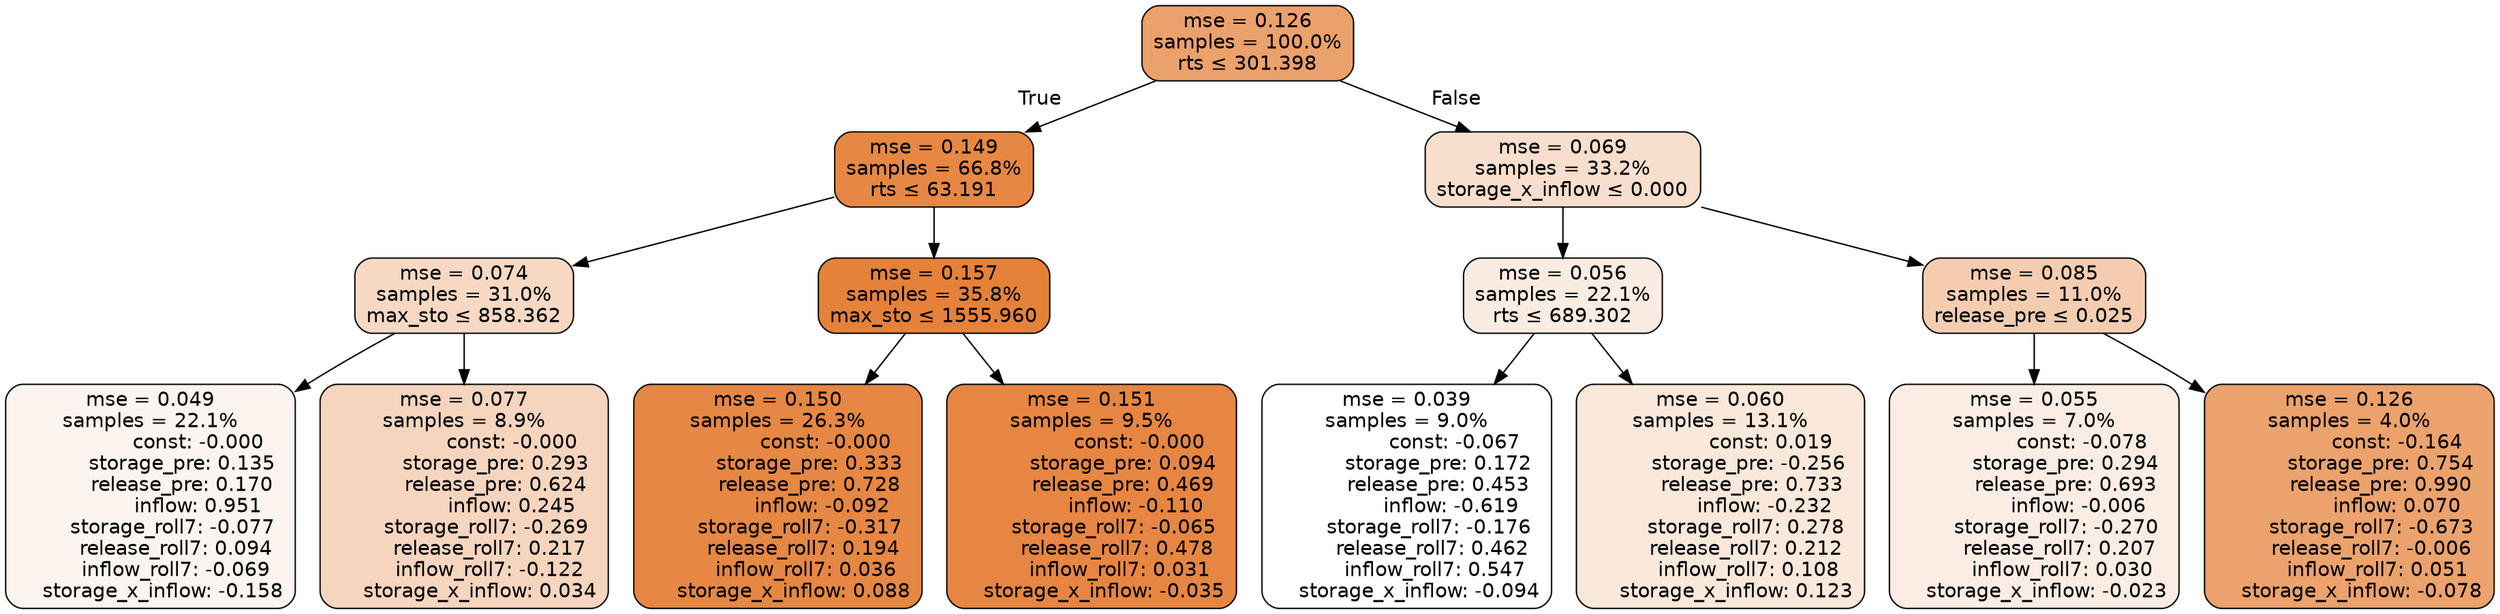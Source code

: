 digraph tree {
bgcolor="transparent"
node [shape=rectangle, style="filled, rounded", color="black", fontname=helvetica] ;
edge [fontname=helvetica] ;
	"0" [label="mse = 0.126
samples = 100.0%
rts &le; 301.398", fillcolor="#eba16c"]
	"1" [label="mse = 0.149
samples = 66.8%
rts &le; 63.191", fillcolor="#e68844"]
	"2" [label="mse = 0.074
samples = 31.0%
max_sto &le; 858.362", fillcolor="#f7d8c3"]
	"3" [label="mse = 0.049
samples = 22.1%
               const: -0.000
          storage_pre: 0.135
          release_pre: 0.170
               inflow: 0.951
       storage_roll7: -0.077
        release_roll7: 0.094
        inflow_roll7: -0.069
    storage_x_inflow: -0.158", fillcolor="#fcf4ee"]
	"4" [label="mse = 0.077
samples = 8.9%
               const: -0.000
          storage_pre: 0.293
          release_pre: 0.624
               inflow: 0.245
       storage_roll7: -0.269
        release_roll7: 0.217
        inflow_roll7: -0.122
     storage_x_inflow: 0.034", fillcolor="#f6d5be"]
	"5" [label="mse = 0.157
samples = 35.8%
max_sto &le; 1555.960", fillcolor="#e58139"]
	"6" [label="mse = 0.150
samples = 26.3%
               const: -0.000
          storage_pre: 0.333
          release_pre: 0.728
              inflow: -0.092
       storage_roll7: -0.317
        release_roll7: 0.194
         inflow_roll7: 0.036
     storage_x_inflow: 0.088", fillcolor="#e68743"]
	"7" [label="mse = 0.151
samples = 9.5%
               const: -0.000
          storage_pre: 0.094
          release_pre: 0.469
              inflow: -0.110
       storage_roll7: -0.065
        release_roll7: 0.478
         inflow_roll7: 0.031
    storage_x_inflow: -0.035", fillcolor="#e68642"]
	"8" [label="mse = 0.069
samples = 33.2%
storage_x_inflow &le; 0.000", fillcolor="#f8decc"]
	"9" [label="mse = 0.056
samples = 22.1%
rts &le; 689.302", fillcolor="#fbece1"]
	"10" [label="mse = 0.039
samples = 9.0%
               const: -0.067
          storage_pre: 0.172
          release_pre: 0.453
              inflow: -0.619
       storage_roll7: -0.176
        release_roll7: 0.462
         inflow_roll7: 0.547
    storage_x_inflow: -0.094", fillcolor="#ffffff"]
	"11" [label="mse = 0.060
samples = 13.1%
                const: 0.019
         storage_pre: -0.256
          release_pre: 0.733
              inflow: -0.232
        storage_roll7: 0.278
        release_roll7: 0.212
         inflow_roll7: 0.108
     storage_x_inflow: 0.123", fillcolor="#fae8da"]
	"12" [label="mse = 0.085
samples = 11.0%
release_pre &le; 0.025", fillcolor="#f4cdb1"]
	"13" [label="mse = 0.055
samples = 7.0%
               const: -0.078
          storage_pre: 0.294
          release_pre: 0.693
              inflow: -0.006
       storage_roll7: -0.270
        release_roll7: 0.207
         inflow_roll7: 0.030
    storage_x_inflow: -0.023", fillcolor="#fbede3"]
	"14" [label="mse = 0.126
samples = 4.0%
               const: -0.164
          storage_pre: 0.754
          release_pre: 0.990
               inflow: 0.070
       storage_roll7: -0.673
       release_roll7: -0.006
         inflow_roll7: 0.051
    storage_x_inflow: -0.078", fillcolor="#eba26d"]

	"0" -> "1" [labeldistance=2.5, labelangle=45, headlabel="True"]
	"1" -> "2"
	"2" -> "3"
	"2" -> "4"
	"1" -> "5"
	"5" -> "6"
	"5" -> "7"
	"0" -> "8" [labeldistance=2.5, labelangle=-45, headlabel="False"]
	"8" -> "9"
	"9" -> "10"
	"9" -> "11"
	"8" -> "12"
	"12" -> "13"
	"12" -> "14"
}